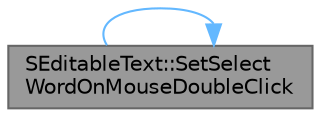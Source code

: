 digraph "SEditableText::SetSelectWordOnMouseDoubleClick"
{
 // INTERACTIVE_SVG=YES
 // LATEX_PDF_SIZE
  bgcolor="transparent";
  edge [fontname=Helvetica,fontsize=10,labelfontname=Helvetica,labelfontsize=10];
  node [fontname=Helvetica,fontsize=10,shape=box,height=0.2,width=0.4];
  rankdir="LR";
  Node1 [id="Node000001",label="SEditableText::SetSelect\lWordOnMouseDoubleClick",height=0.2,width=0.4,color="gray40", fillcolor="grey60", style="filled", fontcolor="black",tooltip="Sets whether to select word on the mouse double click."];
  Node1 -> Node1 [id="edge1_Node000001_Node000001",color="steelblue1",style="solid",tooltip=" "];
}
